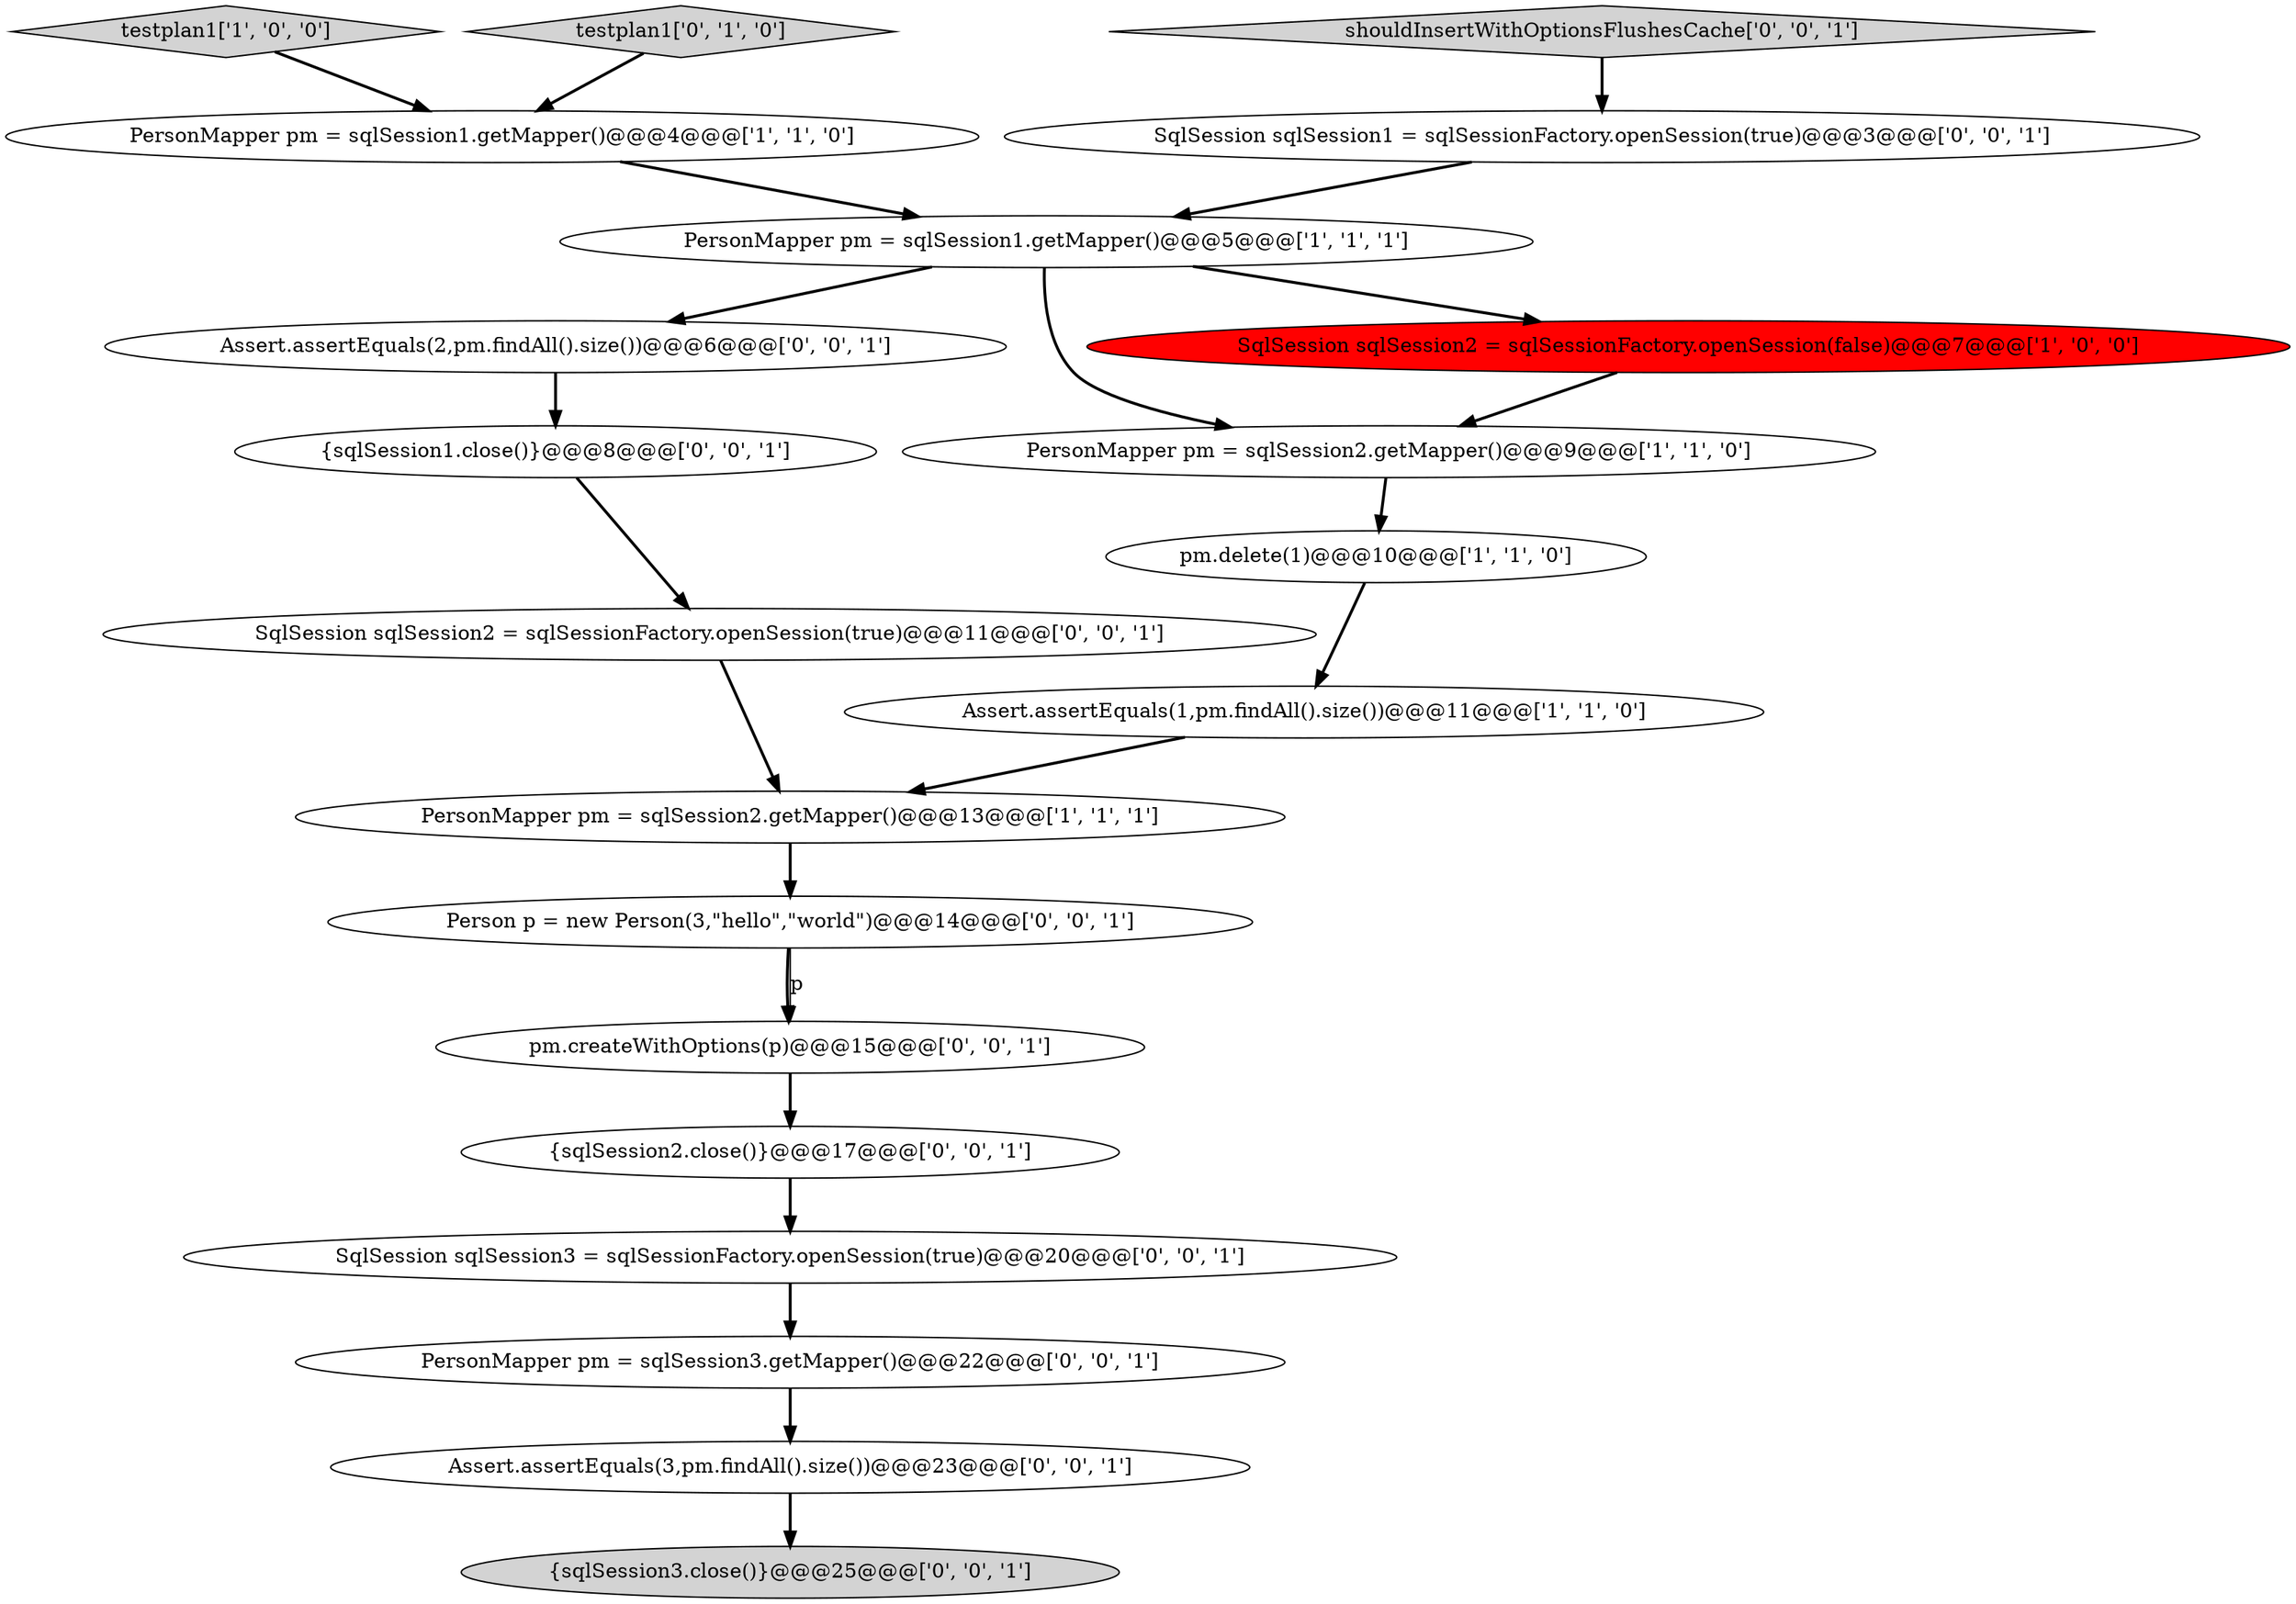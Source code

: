 digraph {
7 [style = filled, label = "testplan1['1', '0', '0']", fillcolor = lightgray, shape = diamond image = "AAA0AAABBB1BBB"];
12 [style = filled, label = "Person p = new Person(3,\"hello\",\"world\")@@@14@@@['0', '0', '1']", fillcolor = white, shape = ellipse image = "AAA0AAABBB3BBB"];
16 [style = filled, label = "pm.createWithOptions(p)@@@15@@@['0', '0', '1']", fillcolor = white, shape = ellipse image = "AAA0AAABBB3BBB"];
8 [style = filled, label = "testplan1['0', '1', '0']", fillcolor = lightgray, shape = diamond image = "AAA0AAABBB2BBB"];
4 [style = filled, label = "PersonMapper pm = sqlSession1.getMapper()@@@5@@@['1', '1', '1']", fillcolor = white, shape = ellipse image = "AAA0AAABBB1BBB"];
10 [style = filled, label = "SqlSession sqlSession1 = sqlSessionFactory.openSession(true)@@@3@@@['0', '0', '1']", fillcolor = white, shape = ellipse image = "AAA0AAABBB3BBB"];
18 [style = filled, label = "{sqlSession3.close()}@@@25@@@['0', '0', '1']", fillcolor = lightgray, shape = ellipse image = "AAA0AAABBB3BBB"];
3 [style = filled, label = "pm.delete(1)@@@10@@@['1', '1', '0']", fillcolor = white, shape = ellipse image = "AAA0AAABBB1BBB"];
0 [style = filled, label = "Assert.assertEquals(1,pm.findAll().size())@@@11@@@['1', '1', '0']", fillcolor = white, shape = ellipse image = "AAA0AAABBB1BBB"];
14 [style = filled, label = "Assert.assertEquals(2,pm.findAll().size())@@@6@@@['0', '0', '1']", fillcolor = white, shape = ellipse image = "AAA0AAABBB3BBB"];
2 [style = filled, label = "PersonMapper pm = sqlSession1.getMapper()@@@4@@@['1', '1', '0']", fillcolor = white, shape = ellipse image = "AAA0AAABBB1BBB"];
5 [style = filled, label = "PersonMapper pm = sqlSession2.getMapper()@@@13@@@['1', '1', '1']", fillcolor = white, shape = ellipse image = "AAA0AAABBB1BBB"];
19 [style = filled, label = "SqlSession sqlSession3 = sqlSessionFactory.openSession(true)@@@20@@@['0', '0', '1']", fillcolor = white, shape = ellipse image = "AAA0AAABBB3BBB"];
13 [style = filled, label = "{sqlSession1.close()}@@@8@@@['0', '0', '1']", fillcolor = white, shape = ellipse image = "AAA0AAABBB3BBB"];
17 [style = filled, label = "PersonMapper pm = sqlSession3.getMapper()@@@22@@@['0', '0', '1']", fillcolor = white, shape = ellipse image = "AAA0AAABBB3BBB"];
1 [style = filled, label = "SqlSession sqlSession2 = sqlSessionFactory.openSession(false)@@@7@@@['1', '0', '0']", fillcolor = red, shape = ellipse image = "AAA1AAABBB1BBB"];
9 [style = filled, label = "SqlSession sqlSession2 = sqlSessionFactory.openSession(true)@@@11@@@['0', '0', '1']", fillcolor = white, shape = ellipse image = "AAA0AAABBB3BBB"];
6 [style = filled, label = "PersonMapper pm = sqlSession2.getMapper()@@@9@@@['1', '1', '0']", fillcolor = white, shape = ellipse image = "AAA0AAABBB1BBB"];
20 [style = filled, label = "shouldInsertWithOptionsFlushesCache['0', '0', '1']", fillcolor = lightgray, shape = diamond image = "AAA0AAABBB3BBB"];
15 [style = filled, label = "{sqlSession2.close()}@@@17@@@['0', '0', '1']", fillcolor = white, shape = ellipse image = "AAA0AAABBB3BBB"];
11 [style = filled, label = "Assert.assertEquals(3,pm.findAll().size())@@@23@@@['0', '0', '1']", fillcolor = white, shape = ellipse image = "AAA0AAABBB3BBB"];
6->3 [style = bold, label=""];
16->15 [style = bold, label=""];
4->14 [style = bold, label=""];
4->6 [style = bold, label=""];
12->16 [style = bold, label=""];
19->17 [style = bold, label=""];
15->19 [style = bold, label=""];
2->4 [style = bold, label=""];
12->16 [style = solid, label="p"];
11->18 [style = bold, label=""];
3->0 [style = bold, label=""];
20->10 [style = bold, label=""];
1->6 [style = bold, label=""];
8->2 [style = bold, label=""];
5->12 [style = bold, label=""];
7->2 [style = bold, label=""];
10->4 [style = bold, label=""];
9->5 [style = bold, label=""];
4->1 [style = bold, label=""];
13->9 [style = bold, label=""];
14->13 [style = bold, label=""];
0->5 [style = bold, label=""];
17->11 [style = bold, label=""];
}
